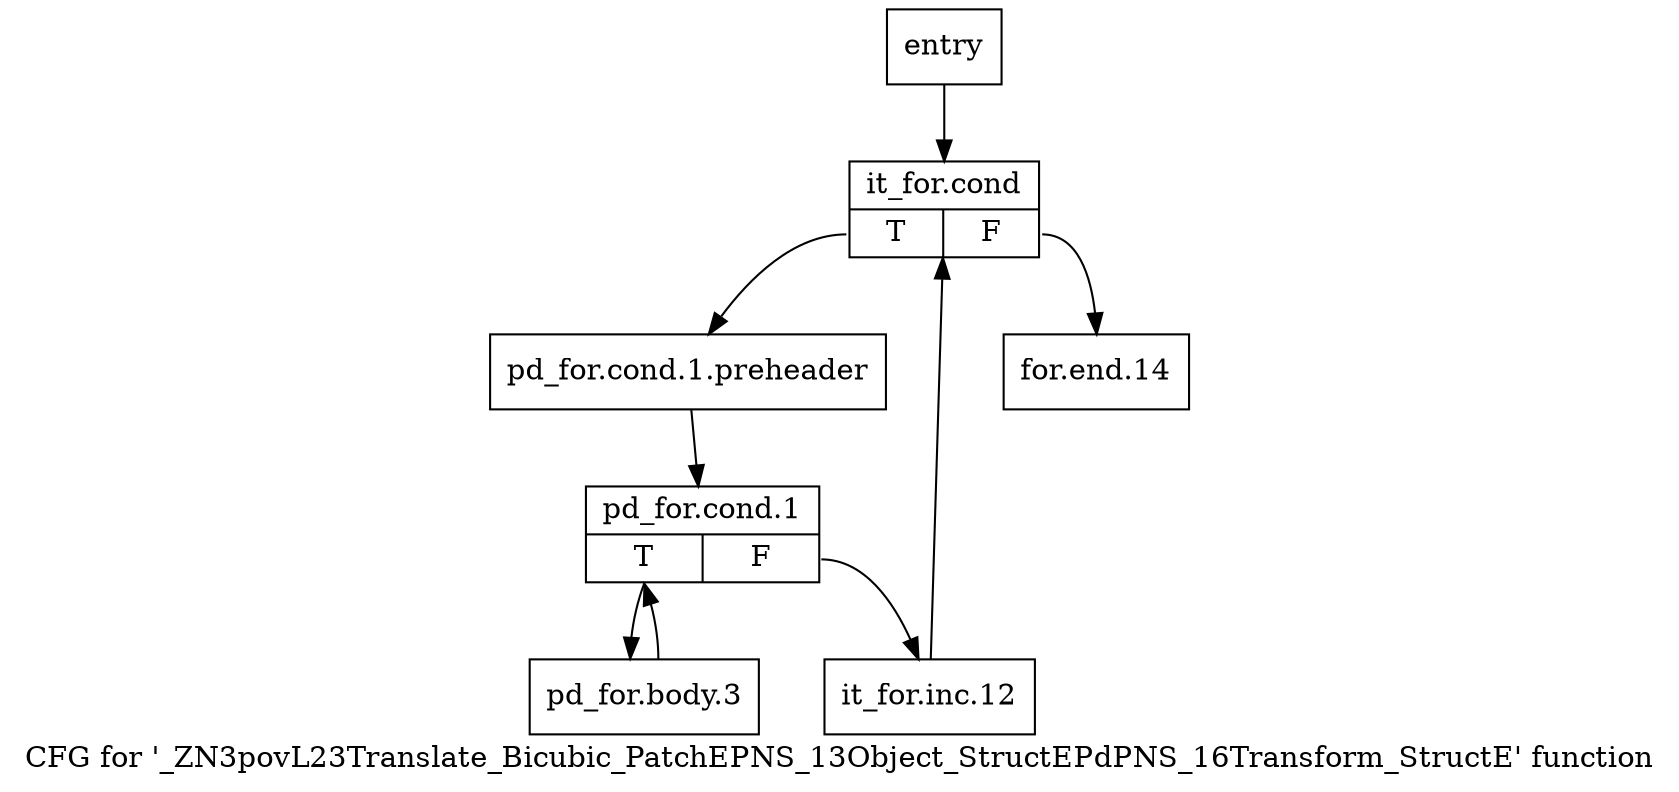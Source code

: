 digraph "CFG for '_ZN3povL23Translate_Bicubic_PatchEPNS_13Object_StructEPdPNS_16Transform_StructE' function" {
	label="CFG for '_ZN3povL23Translate_Bicubic_PatchEPNS_13Object_StructEPdPNS_16Transform_StructE' function";

	Node0xcfb660 [shape=record,label="{entry}"];
	Node0xcfb660 -> Node0xd01b10;
	Node0xd01b10 [shape=record,label="{it_for.cond|{<s0>T|<s1>F}}"];
	Node0xd01b10:s0 -> Node0xd01fd0;
	Node0xd01b10:s1 -> Node0xd02110;
	Node0xd01fd0 [shape=record,label="{pd_for.cond.1.preheader}"];
	Node0xd01fd0 -> Node0xd02020;
	Node0xd02020 [shape=record,label="{pd_for.cond.1|{<s0>T|<s1>F}}"];
	Node0xd02020:s0 -> Node0xd02070;
	Node0xd02020:s1 -> Node0xd020c0;
	Node0xd02070 [shape=record,label="{pd_for.body.3}"];
	Node0xd02070 -> Node0xd02020;
	Node0xd020c0 [shape=record,label="{it_for.inc.12}"];
	Node0xd020c0 -> Node0xd01b10;
	Node0xd02110 [shape=record,label="{for.end.14}"];
}

